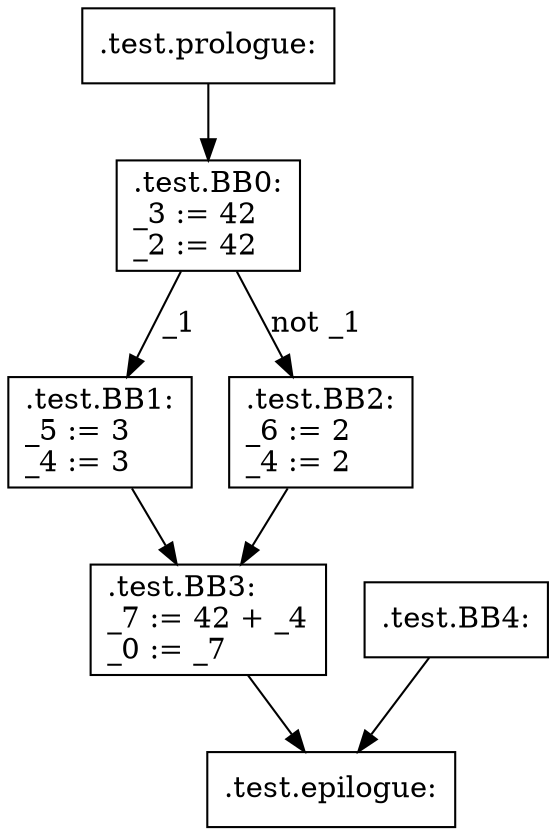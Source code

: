 digraph cfg {
node [shape = "box"]
_test_prologue[label = ".test.prologue:\l"]
_test_prologue -> _test_BB0
_test_BB0[label = ".test.BB0:\l_3 := 42\l_2 := 42\l"]
_test_BB0 -> _test_BB1 [label = "_1"]
_test_BB0 -> _test_BB2 [label = "not _1"]
_test_BB1[label = ".test.BB1:\l_5 := 3\l_4 := 3\l"]
_test_BB1 -> _test_BB3
_test_BB2[label = ".test.BB2:\l_6 := 2\l_4 := 2\l"]
_test_BB2 -> _test_BB3
_test_BB3[label = ".test.BB3:\l_7 := 42 + _4\l_0 := _7\l"]
_test_BB3 -> _test_epilogue
_test_BB4[label = ".test.BB4:\l"]
_test_BB4 -> _test_epilogue
_test_epilogue[label = ".test.epilogue:\l"]
}
